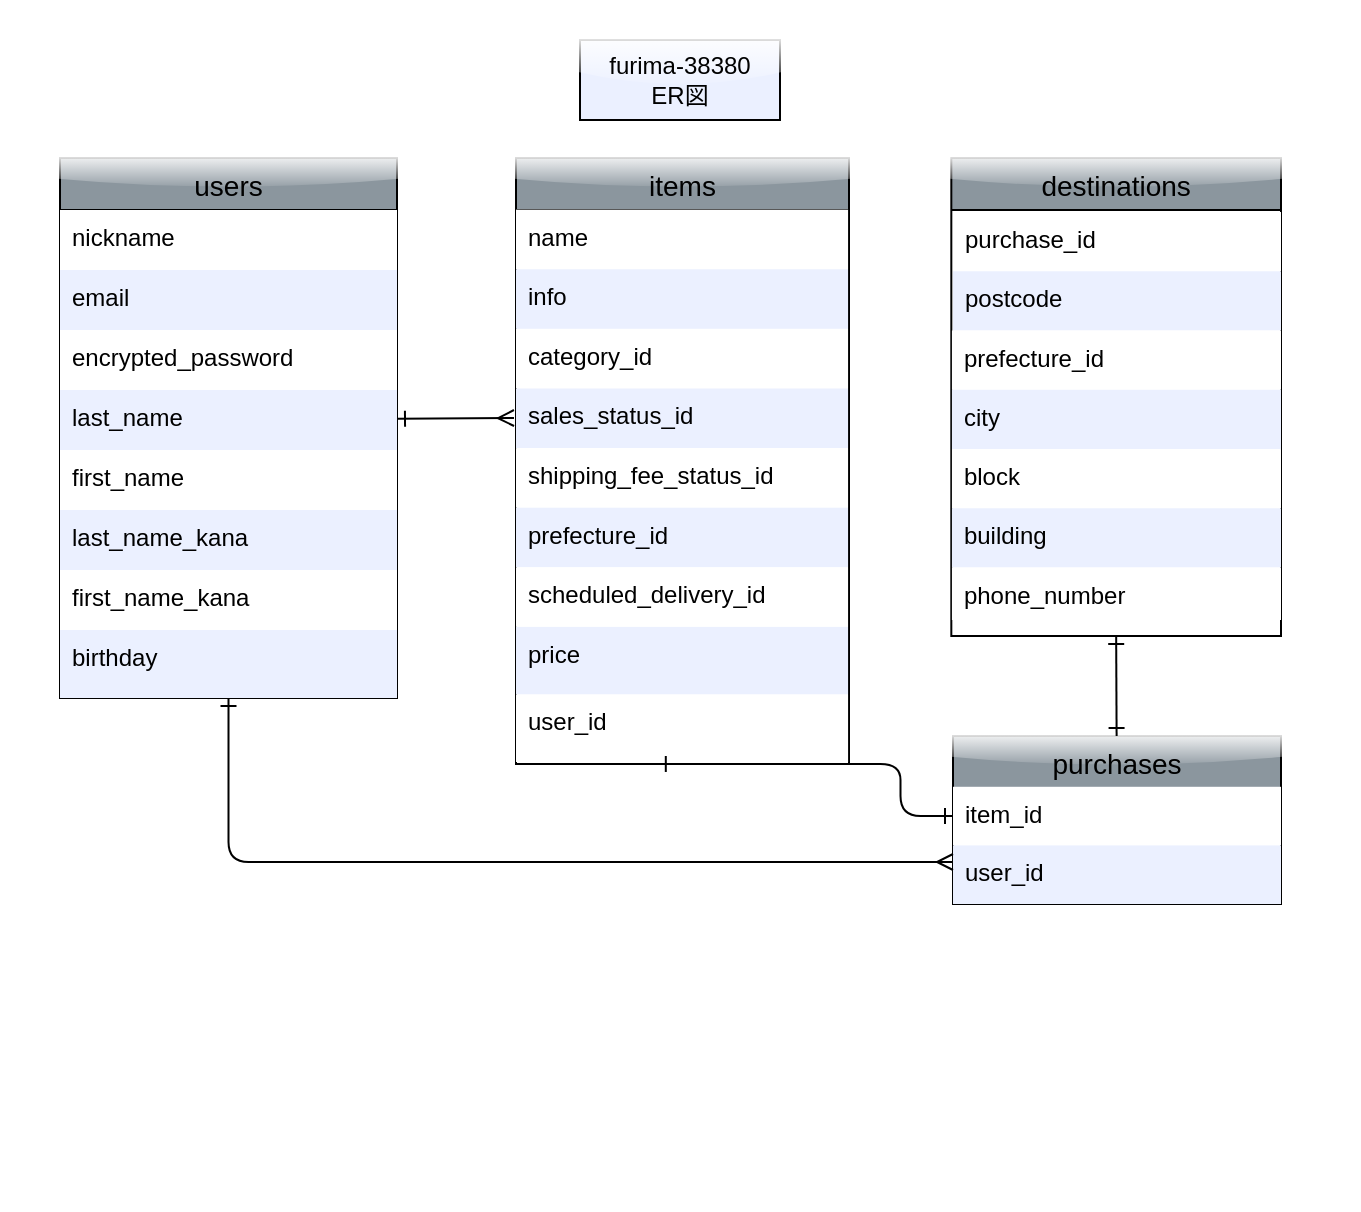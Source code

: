 <mxfile>
    <diagram id="PuAJ1noTCmhmPan3aYdw" name="ページ1">
        <mxGraphModel dx="940" dy="487" grid="0" gridSize="10" guides="1" tooltips="1" connect="1" arrows="1" fold="1" page="1" pageScale="1" pageWidth="1169" pageHeight="827" background="#ffffff" math="0" shadow="0">
            <root>
                <mxCell id="0"/>
                <mxCell id="1" parent="0"/>
                <mxCell id="105" value="" style="group" parent="1" vertex="1" connectable="0">
                    <mxGeometry x="249.5" y="64" width="679" height="605" as="geometry"/>
                </mxCell>
                <mxCell id="203" value="" style="group" vertex="1" connectable="0" parent="105">
                    <mxGeometry width="679" height="500" as="geometry"/>
                </mxCell>
                <mxCell id="104" value="" style="rounded=0;whiteSpace=wrap;html=1;shadow=0;glass=1;fontColor=#000000;strokeColor=none;fillColor=none;gradientColor=none;container=0;" parent="203" vertex="1">
                    <mxGeometry width="670" height="484" as="geometry"/>
                </mxCell>
                <mxCell id="91" value="furima-38380&lt;br&gt;ER図" style="whiteSpace=wrap;html=1;align=center;rounded=0;shadow=0;glass=1;fontColor=#000000;strokeColor=#000000;fillColor=#EBF0FF;gradientColor=none;container=0;" parent="203" vertex="1">
                    <mxGeometry x="289.5" y="20" width="100" height="40" as="geometry"/>
                </mxCell>
                <mxCell id="202" value="" style="group" vertex="1" connectable="0" parent="203">
                    <mxGeometry x="473.5" y="79" width="166.5" height="241" as="geometry"/>
                </mxCell>
                <mxCell id="47" value="destinations" style="swimlane;fontStyle=0;childLayout=stackLayout;horizontal=1;startSize=26;horizontalStack=0;resizeParent=1;resizeParentMax=0;resizeLast=0;collapsible=1;marginBottom=0;align=center;fontSize=14;rounded=0;shadow=0;glass=1;fillColor=#8B969E;fontColor=#000000;strokeColor=#000000;container=0;" parent="202" vertex="1">
                    <mxGeometry x="1.661" width="164.839" height="239.008" as="geometry"/>
                </mxCell>
                <mxCell id="200" value="" style="group" vertex="1" connectable="0" parent="203">
                    <mxGeometry x="476" y="368" width="164" height="84" as="geometry"/>
                </mxCell>
                <mxCell id="188" value="purchases" style="swimlane;fontStyle=0;childLayout=stackLayout;horizontal=1;startSize=26;horizontalStack=0;resizeParent=1;resizeParentMax=0;resizeLast=0;collapsible=1;marginBottom=0;align=center;fontSize=14;rounded=0;shadow=0;glass=1;fillColor=#8B969E;fontColor=#000000;strokeColor=#000000;container=0;" vertex="1" parent="200">
                    <mxGeometry width="164" height="84" as="geometry"/>
                </mxCell>
                <mxCell id="189" value="item_id" style="text;strokeColor=none;fillColor=#ffffff;spacingLeft=4;spacingRight=4;overflow=hidden;rotatable=0;points=[[0,0.5],[1,0.5]];portConstraint=eastwest;fontSize=12;fontColor=#000000;rounded=0;container=0;" vertex="1" parent="200">
                    <mxGeometry y="25.395" width="164" height="29.302" as="geometry"/>
                </mxCell>
                <mxCell id="190" value="user_id" style="text;strokeColor=none;fillColor=#EBF0FF;spacingLeft=4;spacingRight=4;overflow=hidden;rotatable=0;points=[[0,0.5],[1,0.5]];portConstraint=eastwest;fontSize=12;fontColor=#000000;gradientColor=none;rounded=0;container=0;" vertex="1" parent="200">
                    <mxGeometry y="54.698" width="164" height="29.302" as="geometry"/>
                </mxCell>
                <mxCell id="204" value="" style="group" vertex="1" connectable="0" parent="203">
                    <mxGeometry x="29.5" y="79" width="168.5" height="270" as="geometry"/>
                </mxCell>
                <mxCell id="43" value="users" style="swimlane;fontStyle=0;childLayout=stackLayout;horizontal=1;startSize=26;horizontalStack=0;resizeParent=1;resizeParentMax=0;resizeLast=0;collapsible=1;marginBottom=0;align=center;fontSize=14;fillColor=#8B969E;strokeColor=#000000;rounded=0;shadow=0;glass=1;fontColor=#000000;container=0;" parent="204" vertex="1">
                    <mxGeometry width="168.5" height="270" as="geometry">
                        <mxRectangle x="90" y="80" width="70" height="26" as="alternateBounds"/>
                    </mxGeometry>
                </mxCell>
                <mxCell id="44" value="nickname" style="text;strokeColor=none;fillColor=#ffffff;spacingLeft=4;spacingRight=4;overflow=hidden;rotatable=0;points=[[0,0.5],[1,0.5]];portConstraint=eastwest;fontSize=12;fontColor=#000000;rounded=0;container=0;" parent="204" vertex="1">
                    <mxGeometry y="26" width="168.5" height="30" as="geometry"/>
                </mxCell>
                <mxCell id="45" value="email" style="text;strokeColor=none;fillColor=#EBF0FF;spacingLeft=4;spacingRight=4;overflow=hidden;rotatable=0;points=[[0,0.5],[1,0.5]];portConstraint=eastwest;fontSize=12;fontColor=#000000;rounded=0;container=0;" parent="204" vertex="1">
                    <mxGeometry y="56" width="168.5" height="30" as="geometry"/>
                </mxCell>
                <mxCell id="46" value="encrypted_password" style="text;strokeColor=none;fillColor=#ffffff;spacingLeft=4;spacingRight=4;overflow=hidden;rotatable=0;points=[[0,0.5],[1,0.5]];portConstraint=eastwest;fontSize=12;fontColor=#000000;rounded=0;container=0;" parent="204" vertex="1">
                    <mxGeometry y="86" width="168.5" height="30" as="geometry"/>
                </mxCell>
                <mxCell id="57" value="last_name" style="text;strokeColor=none;fillColor=#EBF0FF;spacingLeft=4;spacingRight=4;overflow=hidden;rotatable=0;points=[[0,0.5],[1,0.5]];portConstraint=eastwest;fontSize=12;fontColor=#000000;rounded=0;container=0;" parent="204" vertex="1">
                    <mxGeometry y="116" width="168.5" height="30" as="geometry"/>
                </mxCell>
                <mxCell id="58" value="first_name" style="text;strokeColor=none;fillColor=#ffffff;spacingLeft=4;spacingRight=4;overflow=hidden;rotatable=0;points=[[0,0.5],[1,0.5]];portConstraint=eastwest;fontSize=12;fontColor=#000000;rounded=0;container=0;" parent="204" vertex="1">
                    <mxGeometry y="146" width="168.5" height="30" as="geometry"/>
                </mxCell>
                <mxCell id="61" value="last_name_kana" style="text;strokeColor=none;fillColor=#EBF0FF;spacingLeft=4;spacingRight=4;overflow=hidden;rotatable=0;points=[[0,0.5],[1,0.5]];portConstraint=eastwest;fontSize=12;fontColor=#000000;rounded=0;container=0;" parent="204" vertex="1">
                    <mxGeometry y="176" width="168.5" height="30" as="geometry"/>
                </mxCell>
                <mxCell id="60" value="first_name_kana" style="text;strokeColor=none;fillColor=#ffffff;spacingLeft=4;spacingRight=4;overflow=hidden;rotatable=0;points=[[0,0.5],[1,0.5]];portConstraint=eastwest;fontSize=12;fontColor=#000000;rounded=0;container=0;" parent="204" vertex="1">
                    <mxGeometry y="206" width="168.5" height="30" as="geometry"/>
                </mxCell>
                <mxCell id="59" value="birthday" style="text;strokeColor=none;fillColor=#EBF0FF;spacingLeft=4;spacingRight=4;overflow=hidden;rotatable=0;points=[[0,0.5],[1,0.5]];portConstraint=eastwest;fontSize=12;fontColor=#000000;rounded=0;container=0;" parent="204" vertex="1">
                    <mxGeometry y="236" width="168.5" height="34" as="geometry"/>
                </mxCell>
                <mxCell id="205" value="" style="group" vertex="1" connectable="0" parent="203">
                    <mxGeometry x="257.5" y="79" width="166.5" height="303" as="geometry"/>
                </mxCell>
                <mxCell id="51" value="items" style="swimlane;fontStyle=0;childLayout=stackLayout;horizontal=1;startSize=26;horizontalStack=0;resizeParent=1;resizeParentMax=0;resizeLast=0;collapsible=1;marginBottom=0;align=center;fontSize=14;glass=1;rounded=0;fillColor=#8B969E;fontColor=#000000;strokeColor=#000000;container=0;" parent="205" vertex="1">
                    <mxGeometry width="166.5" height="303" as="geometry"/>
                </mxCell>
                <mxCell id="52" value="name" style="text;strokeColor=none;fillColor=#FFFFFF;spacingLeft=4;spacingRight=4;overflow=hidden;rotatable=0;points=[[0,0.5],[1,0.5]];portConstraint=eastwest;fontSize=12;fontColor=#000000;rounded=0;container=0;" parent="205" vertex="1">
                    <mxGeometry y="25.83" width="166.039" height="29.803" as="geometry"/>
                </mxCell>
                <mxCell id="53" value="info" style="text;strokeColor=none;fillColor=#EBF0FF;spacingLeft=4;spacingRight=4;overflow=hidden;rotatable=0;points=[[0,0.5],[1,0.5]];portConstraint=eastwest;fontSize=12;fontColor=#000000;rounded=0;container=0;" parent="205" vertex="1">
                    <mxGeometry y="55.633" width="166.039" height="29.803" as="geometry"/>
                </mxCell>
                <mxCell id="68" value="category_id" style="text;strokeColor=none;fillColor=#FFFFFF;spacingLeft=4;spacingRight=4;overflow=hidden;rotatable=0;points=[[0,0.5],[1,0.5]];portConstraint=eastwest;fontSize=12;fontColor=#000000;rounded=0;container=0;" parent="205" vertex="1">
                    <mxGeometry y="85.436" width="166.039" height="29.803" as="geometry"/>
                </mxCell>
                <mxCell id="54" value="sales_status_id" style="text;strokeColor=none;fillColor=#EBF0FF;spacingLeft=4;spacingRight=4;overflow=hidden;rotatable=0;points=[[0,0.5],[1,0.5]];portConstraint=eastwest;fontSize=12;fontColor=#000000;rounded=0;container=0;" parent="205" vertex="1">
                    <mxGeometry y="115.239" width="166.039" height="29.803" as="geometry"/>
                </mxCell>
                <mxCell id="55" value="shipping_fee_status_id" style="text;strokeColor=none;fillColor=#FFFFFF;spacingLeft=4;spacingRight=4;overflow=hidden;rotatable=0;points=[[0,0.5],[1,0.5]];portConstraint=eastwest;fontSize=12;fontColor=#000000;rounded=0;container=0;" parent="205" vertex="1">
                    <mxGeometry y="145.043" width="166.039" height="29.803" as="geometry"/>
                </mxCell>
                <mxCell id="67" value="prefecture_id" style="text;strokeColor=none;fillColor=#EBF0FF;spacingLeft=4;spacingRight=4;overflow=hidden;rotatable=0;points=[[0,0.5],[1,0.5]];portConstraint=eastwest;fontSize=12;fontColor=#000000;rounded=0;container=0;" parent="205" vertex="1">
                    <mxGeometry y="174.846" width="166.039" height="29.803" as="geometry"/>
                </mxCell>
                <mxCell id="66" value="scheduled_delivery_id" style="text;strokeColor=none;fillColor=#FFFFFF;spacingLeft=4;spacingRight=4;overflow=hidden;rotatable=0;points=[[0,0.5],[1,0.5]];portConstraint=eastwest;fontSize=12;fontColor=#000000;rounded=0;container=0;" parent="205" vertex="1">
                    <mxGeometry y="204.649" width="166.039" height="29.803" as="geometry"/>
                </mxCell>
                <mxCell id="65" value="price" style="text;strokeColor=none;fillColor=#EBF0FF;spacingLeft=4;spacingRight=4;overflow=hidden;rotatable=0;points=[[0,0.5],[1,0.5]];portConstraint=eastwest;fontSize=12;fontColor=#000000;rounded=0;container=0;" parent="205" vertex="1">
                    <mxGeometry y="234.452" width="166.039" height="33.777" as="geometry"/>
                </mxCell>
                <mxCell id="69" value="user_id" style="text;strokeColor=none;fillColor=#FFFFFF;spacingLeft=4;spacingRight=4;overflow=hidden;rotatable=0;points=[[0,0.5],[1,0.5]];portConstraint=eastwest;fontSize=12;fontColor=#000000;rounded=0;container=0;" parent="205" vertex="1">
                    <mxGeometry y="268.23" width="166.039" height="33.777" as="geometry"/>
                </mxCell>
                <mxCell id="212" style="edgeStyle=none;html=1;strokeColor=#000000;endArrow=ERmany;endFill=0;startArrow=ERone;startFill=0;" edge="1" parent="203" source="57">
                    <mxGeometry relative="1" as="geometry">
                        <mxPoint x="256.5" y="209" as="targetPoint"/>
                    </mxGeometry>
                </mxCell>
                <mxCell id="78" value="purchase_id" style="text;strokeColor=none;fillColor=#ffffff;spacingLeft=4;spacingRight=4;overflow=hidden;rotatable=0;points=[[0,0.5],[1,0.5]];portConstraint=eastwest;fontSize=12;fontColor=#000000;rounded=0;container=0;" parent="203" vertex="1">
                    <mxGeometry x="476" y="106" width="164" height="29.63" as="geometry"/>
                </mxCell>
                <mxCell id="48" value="postcode" style="text;strokeColor=none;fillColor=#EBF0FF;spacingLeft=4;spacingRight=4;overflow=hidden;rotatable=0;points=[[0,0.5],[1,0.5]];portConstraint=eastwest;fontSize=12;fontColor=#000000;gradientColor=none;rounded=0;container=0;" parent="203" vertex="1">
                    <mxGeometry x="476" y="135.63" width="164" height="29.63" as="geometry"/>
                </mxCell>
                <mxCell id="80" value="prefecture_id" style="text;strokeColor=none;fillColor=#ffffff;spacingLeft=4;spacingRight=4;overflow=hidden;rotatable=0;points=[[0,0.5],[1,0.5]];portConstraint=eastwest;fontSize=12;fontColor=#000000;rounded=0;container=0;" parent="203" vertex="1">
                    <mxGeometry x="475.46" y="165.26" width="164.54" height="29.63" as="geometry"/>
                </mxCell>
                <mxCell id="81" value="city" style="text;strokeColor=none;fillColor=#EBF0FF;spacingLeft=4;spacingRight=4;overflow=hidden;rotatable=0;points=[[0,0.5],[1,0.5]];portConstraint=eastwest;fontSize=12;fontColor=#000000;gradientColor=none;rounded=0;container=0;" parent="203" vertex="1">
                    <mxGeometry x="475.46" y="194.89" width="164.54" height="29.63" as="geometry"/>
                </mxCell>
                <mxCell id="82" value="block" style="text;strokeColor=none;fillColor=#ffffff;spacingLeft=4;spacingRight=4;overflow=hidden;rotatable=0;points=[[0,0.5],[1,0.5]];portConstraint=eastwest;fontSize=12;fontColor=#000000;rounded=0;container=0;" parent="203" vertex="1">
                    <mxGeometry x="475.46" y="224.52" width="164.54" height="29.63" as="geometry"/>
                </mxCell>
                <mxCell id="83" value="building" style="text;strokeColor=none;fillColor=#EBF0FF;spacingLeft=4;spacingRight=4;overflow=hidden;rotatable=0;points=[[0,0.5],[1,0.5]];portConstraint=eastwest;fontSize=12;fontColor=#000000;gradientColor=none;rounded=0;container=0;" parent="203" vertex="1">
                    <mxGeometry x="475.46" y="254.14" width="164.54" height="29.63" as="geometry"/>
                </mxCell>
                <mxCell id="84" value="phone_number" style="text;strokeColor=none;fillColor=#ffffff;spacingLeft=4;spacingRight=4;overflow=hidden;rotatable=0;points=[[0,0.5],[1,0.5]];portConstraint=eastwest;fontSize=12;fontColor=#000000;rounded=0;container=0;" parent="203" vertex="1">
                    <mxGeometry x="475.46" y="283.77" width="164.54" height="26.23" as="geometry"/>
                </mxCell>
                <mxCell id="219" style="edgeStyle=none;html=1;entryX=0.5;entryY=1;entryDx=0;entryDy=0;startArrow=ERone;startFill=0;endArrow=ERone;endFill=0;strokeColor=#000000;" edge="1" parent="203" source="188" target="47">
                    <mxGeometry relative="1" as="geometry"/>
                </mxCell>
                <mxCell id="220" style="edgeStyle=orthogonalEdgeStyle;html=1;startArrow=ERone;startFill=0;endArrow=ERone;endFill=0;strokeColor=#000000;entryX=0.427;entryY=1.029;entryDx=0;entryDy=0;entryPerimeter=0;" edge="1" parent="203" source="189" target="69">
                    <mxGeometry relative="1" as="geometry">
                        <mxPoint x="330.5" y="386" as="targetPoint"/>
                    </mxGeometry>
                </mxCell>
                <mxCell id="224" style="edgeStyle=orthogonalEdgeStyle;html=1;entryX=0;entryY=0.75;entryDx=0;entryDy=0;startArrow=ERone;startFill=0;endArrow=ERmany;endFill=0;strokeColor=#000000;" edge="1" parent="203" source="43" target="188">
                    <mxGeometry relative="1" as="geometry">
                        <Array as="points">
                            <mxPoint x="114" y="431"/>
                        </Array>
                    </mxGeometry>
                </mxCell>
            </root>
        </mxGraphModel>
    </diagram>
</mxfile>